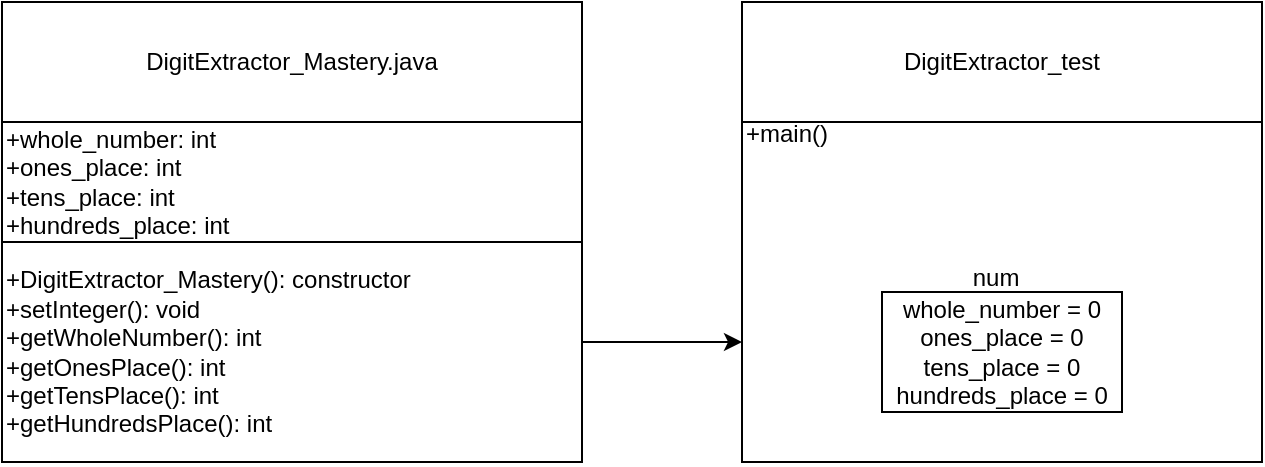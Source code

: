 <mxfile version="24.8.6">
  <diagram name="Page-1" id="VoZAnUqJCcv96w7z3lGD">
    <mxGraphModel grid="1" page="1" gridSize="10" guides="1" tooltips="1" connect="1" arrows="1" fold="1" pageScale="1" pageWidth="827" pageHeight="1169" math="0" shadow="0">
      <root>
        <mxCell id="0" />
        <mxCell id="1" parent="0" />
        <mxCell id="5uVdn_Hynp5hRTbX3e6p-1" value="DigitExtractor_Mastery.java" style="rounded=0;whiteSpace=wrap;html=1;" vertex="1" parent="1">
          <mxGeometry x="90" y="280" width="290" height="60" as="geometry" />
        </mxCell>
        <mxCell id="5uVdn_Hynp5hRTbX3e6p-2" value="DigitExtractor_test" style="rounded=0;whiteSpace=wrap;html=1;" vertex="1" parent="1">
          <mxGeometry x="460" y="280" width="260" height="60" as="geometry" />
        </mxCell>
        <mxCell id="5uVdn_Hynp5hRTbX3e6p-3" value="+whole_number: int&lt;div&gt;+ones_place: int&lt;/div&gt;&lt;div&gt;+tens_place: int&lt;/div&gt;&lt;div&gt;+hundreds_place: int&lt;/div&gt;" style="rounded=0;whiteSpace=wrap;html=1;align=left;" vertex="1" parent="1">
          <mxGeometry x="90" y="340" width="290" height="60" as="geometry" />
        </mxCell>
        <mxCell id="5uVdn_Hynp5hRTbX3e6p-9" style="edgeStyle=orthogonalEdgeStyle;rounded=0;orthogonalLoop=1;jettySize=auto;html=1;" edge="1" parent="1" source="5uVdn_Hynp5hRTbX3e6p-4" target="5uVdn_Hynp5hRTbX3e6p-5">
          <mxGeometry relative="1" as="geometry">
            <Array as="points">
              <mxPoint x="440" y="450" />
              <mxPoint x="440" y="450" />
            </Array>
          </mxGeometry>
        </mxCell>
        <mxCell id="5uVdn_Hynp5hRTbX3e6p-4" value="+DigitExtractor_Mastery(): constructor&lt;div&gt;+setInteger(): void&lt;/div&gt;&lt;div&gt;+getWholeNumber(): int&lt;/div&gt;&lt;div&gt;+getOnesPlace(): int&lt;/div&gt;&lt;div&gt;+getTensPlace(): int&lt;/div&gt;&lt;div&gt;+getHundredsPlace(): int&lt;/div&gt;" style="rounded=0;whiteSpace=wrap;html=1;align=left;" vertex="1" parent="1">
          <mxGeometry x="90" y="400" width="290" height="110" as="geometry" />
        </mxCell>
        <mxCell id="5uVdn_Hynp5hRTbX3e6p-5" value="+main()&lt;div&gt;&lt;br&gt;&lt;/div&gt;&lt;div&gt;&lt;br&gt;&lt;/div&gt;&lt;div&gt;&lt;br&gt;&lt;/div&gt;&lt;div&gt;&lt;br&gt;&lt;/div&gt;&lt;div&gt;&amp;nbsp; &amp;nbsp; &amp;nbsp; &amp;nbsp; &amp;nbsp; &amp;nbsp; &amp;nbsp; &amp;nbsp; &amp;nbsp; &amp;nbsp; &amp;nbsp; &amp;nbsp; &amp;nbsp; &amp;nbsp; &amp;nbsp; &amp;nbsp; &amp;nbsp; num&lt;/div&gt;&lt;div&gt;&amp;nbsp; &amp;nbsp; &amp;nbsp; &amp;nbsp; &amp;nbsp; &amp;nbsp; &amp;nbsp; &amp;nbsp; &amp;nbsp; &amp;nbsp; &amp;nbsp;&amp;nbsp;&lt;/div&gt;&lt;div&gt;&lt;br&gt;&lt;/div&gt;&lt;div&gt;&lt;br&gt;&lt;/div&gt;&lt;div&gt;&lt;br&gt;&lt;/div&gt;&lt;div&gt;&lt;br&gt;&lt;/div&gt;&lt;div&gt;&lt;br&gt;&lt;/div&gt;" style="rounded=0;whiteSpace=wrap;html=1;align=left;" vertex="1" parent="1">
          <mxGeometry x="460" y="340" width="260" height="170" as="geometry" />
        </mxCell>
        <mxCell id="5uVdn_Hynp5hRTbX3e6p-7" value="whole_number = 0&lt;div&gt;ones_place = 0&lt;/div&gt;&lt;div&gt;tens_place = 0&lt;/div&gt;&lt;div&gt;hundreds_place = 0&lt;/div&gt;" style="rounded=0;whiteSpace=wrap;html=1;" vertex="1" parent="1">
          <mxGeometry x="530" y="425" width="120" height="60" as="geometry" />
        </mxCell>
      </root>
    </mxGraphModel>
  </diagram>
</mxfile>
